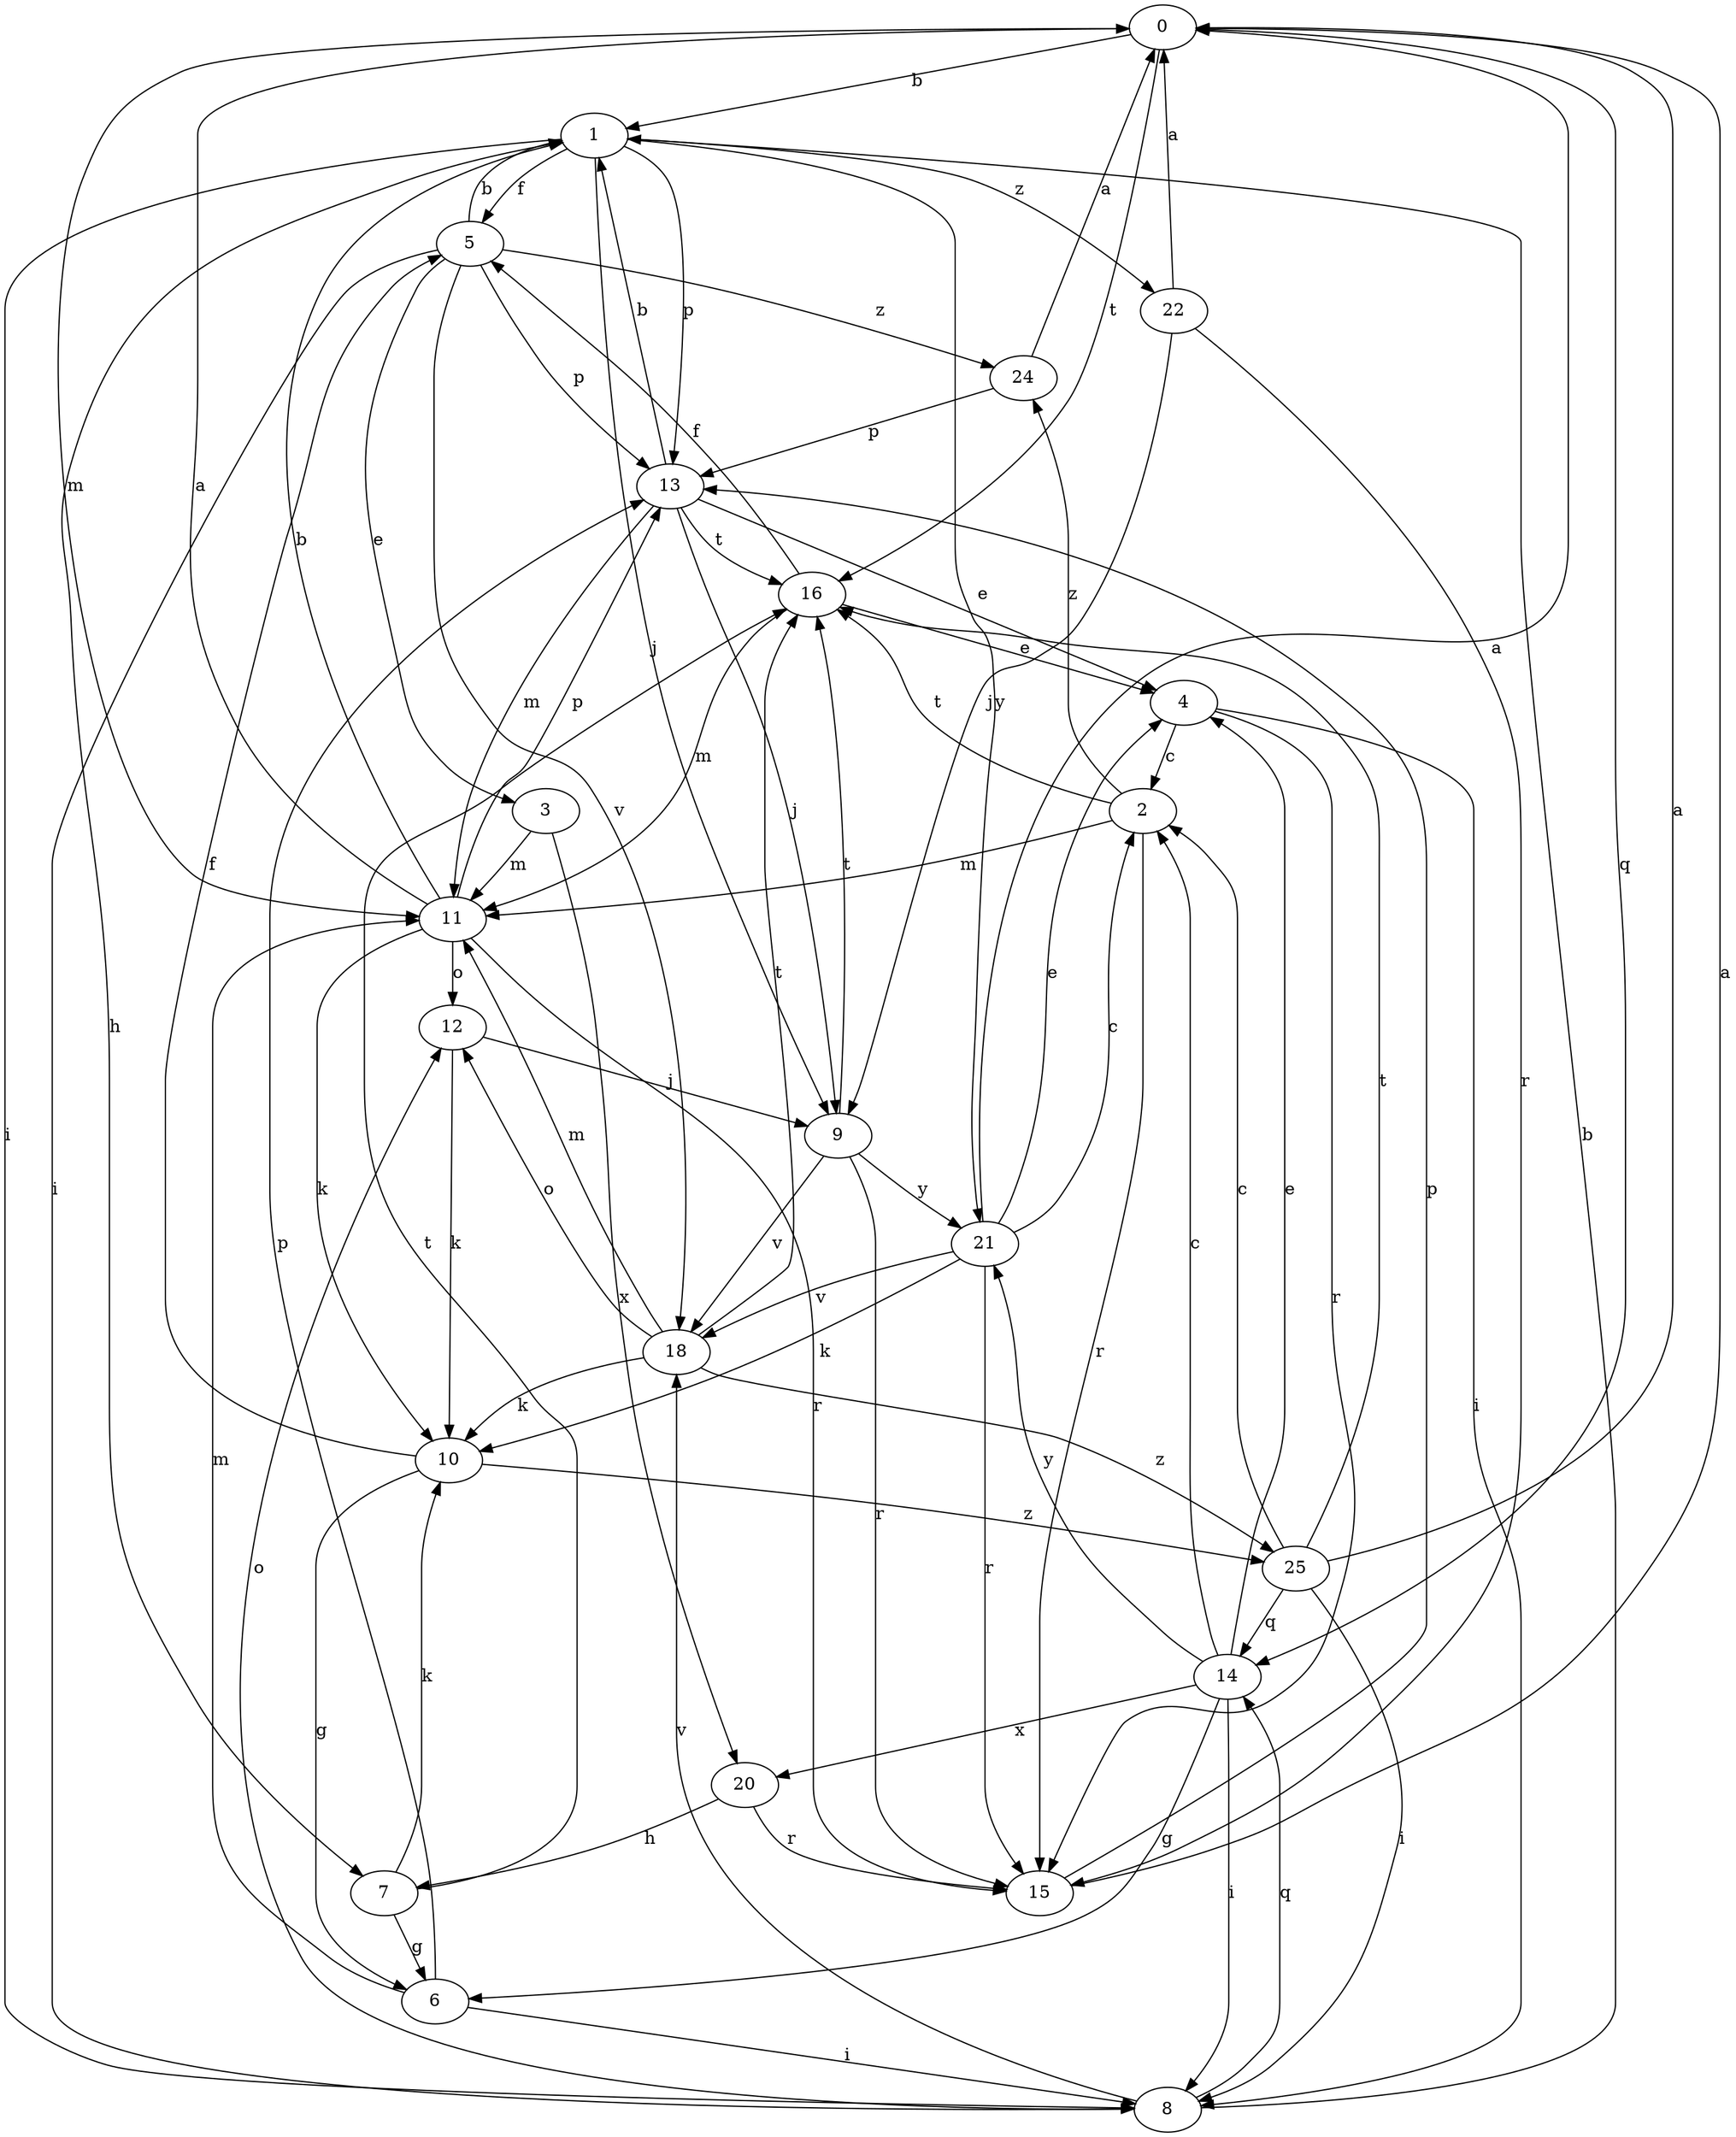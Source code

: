 strict digraph  {
0;
1;
2;
3;
4;
5;
6;
7;
8;
9;
10;
11;
12;
13;
14;
15;
16;
18;
20;
21;
22;
24;
25;
0 -> 1  [label=b];
0 -> 11  [label=m];
0 -> 14  [label=q];
0 -> 16  [label=t];
1 -> 5  [label=f];
1 -> 7  [label=h];
1 -> 8  [label=i];
1 -> 9  [label=j];
1 -> 13  [label=p];
1 -> 21  [label=y];
1 -> 22  [label=z];
2 -> 11  [label=m];
2 -> 15  [label=r];
2 -> 16  [label=t];
2 -> 24  [label=z];
3 -> 11  [label=m];
3 -> 20  [label=x];
4 -> 2  [label=c];
4 -> 8  [label=i];
4 -> 15  [label=r];
5 -> 1  [label=b];
5 -> 3  [label=e];
5 -> 8  [label=i];
5 -> 13  [label=p];
5 -> 18  [label=v];
5 -> 24  [label=z];
6 -> 8  [label=i];
6 -> 11  [label=m];
6 -> 13  [label=p];
7 -> 6  [label=g];
7 -> 10  [label=k];
7 -> 16  [label=t];
8 -> 1  [label=b];
8 -> 12  [label=o];
8 -> 14  [label=q];
8 -> 18  [label=v];
9 -> 15  [label=r];
9 -> 16  [label=t];
9 -> 18  [label=v];
9 -> 21  [label=y];
10 -> 5  [label=f];
10 -> 6  [label=g];
10 -> 25  [label=z];
11 -> 0  [label=a];
11 -> 1  [label=b];
11 -> 10  [label=k];
11 -> 12  [label=o];
11 -> 13  [label=p];
11 -> 15  [label=r];
12 -> 9  [label=j];
12 -> 10  [label=k];
13 -> 1  [label=b];
13 -> 4  [label=e];
13 -> 9  [label=j];
13 -> 11  [label=m];
13 -> 16  [label=t];
14 -> 2  [label=c];
14 -> 4  [label=e];
14 -> 6  [label=g];
14 -> 8  [label=i];
14 -> 20  [label=x];
14 -> 21  [label=y];
15 -> 0  [label=a];
15 -> 13  [label=p];
16 -> 4  [label=e];
16 -> 5  [label=f];
16 -> 11  [label=m];
18 -> 10  [label=k];
18 -> 11  [label=m];
18 -> 12  [label=o];
18 -> 16  [label=t];
18 -> 25  [label=z];
20 -> 7  [label=h];
20 -> 15  [label=r];
21 -> 0  [label=a];
21 -> 2  [label=c];
21 -> 4  [label=e];
21 -> 10  [label=k];
21 -> 15  [label=r];
21 -> 18  [label=v];
22 -> 0  [label=a];
22 -> 9  [label=j];
22 -> 15  [label=r];
24 -> 0  [label=a];
24 -> 13  [label=p];
25 -> 0  [label=a];
25 -> 2  [label=c];
25 -> 8  [label=i];
25 -> 14  [label=q];
25 -> 16  [label=t];
}
